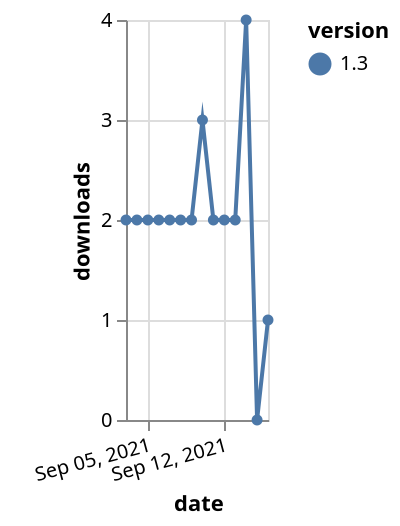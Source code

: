 {"$schema": "https://vega.github.io/schema/vega-lite/v5.json", "description": "A simple bar chart with embedded data.", "data": {"values": [{"date": "2021-09-03", "total": 2691, "delta": 2, "version": "1.3"}, {"date": "2021-09-04", "total": 2693, "delta": 2, "version": "1.3"}, {"date": "2021-09-05", "total": 2695, "delta": 2, "version": "1.3"}, {"date": "2021-09-06", "total": 2697, "delta": 2, "version": "1.3"}, {"date": "2021-09-07", "total": 2699, "delta": 2, "version": "1.3"}, {"date": "2021-09-08", "total": 2701, "delta": 2, "version": "1.3"}, {"date": "2021-09-09", "total": 2703, "delta": 2, "version": "1.3"}, {"date": "2021-09-10", "total": 2706, "delta": 3, "version": "1.3"}, {"date": "2021-09-11", "total": 2708, "delta": 2, "version": "1.3"}, {"date": "2021-09-12", "total": 2710, "delta": 2, "version": "1.3"}, {"date": "2021-09-13", "total": 2712, "delta": 2, "version": "1.3"}, {"date": "2021-09-14", "total": 2716, "delta": 4, "version": "1.3"}, {"date": "2021-09-15", "total": 2716, "delta": 0, "version": "1.3"}, {"date": "2021-09-16", "total": 2717, "delta": 1, "version": "1.3"}]}, "width": "container", "mark": {"type": "line", "point": {"filled": true}}, "encoding": {"x": {"field": "date", "type": "temporal", "timeUnit": "yearmonthdate", "title": "date", "axis": {"labelAngle": -15}}, "y": {"field": "delta", "type": "quantitative", "title": "downloads"}, "color": {"field": "version", "type": "nominal"}, "tooltip": {"field": "delta"}}}